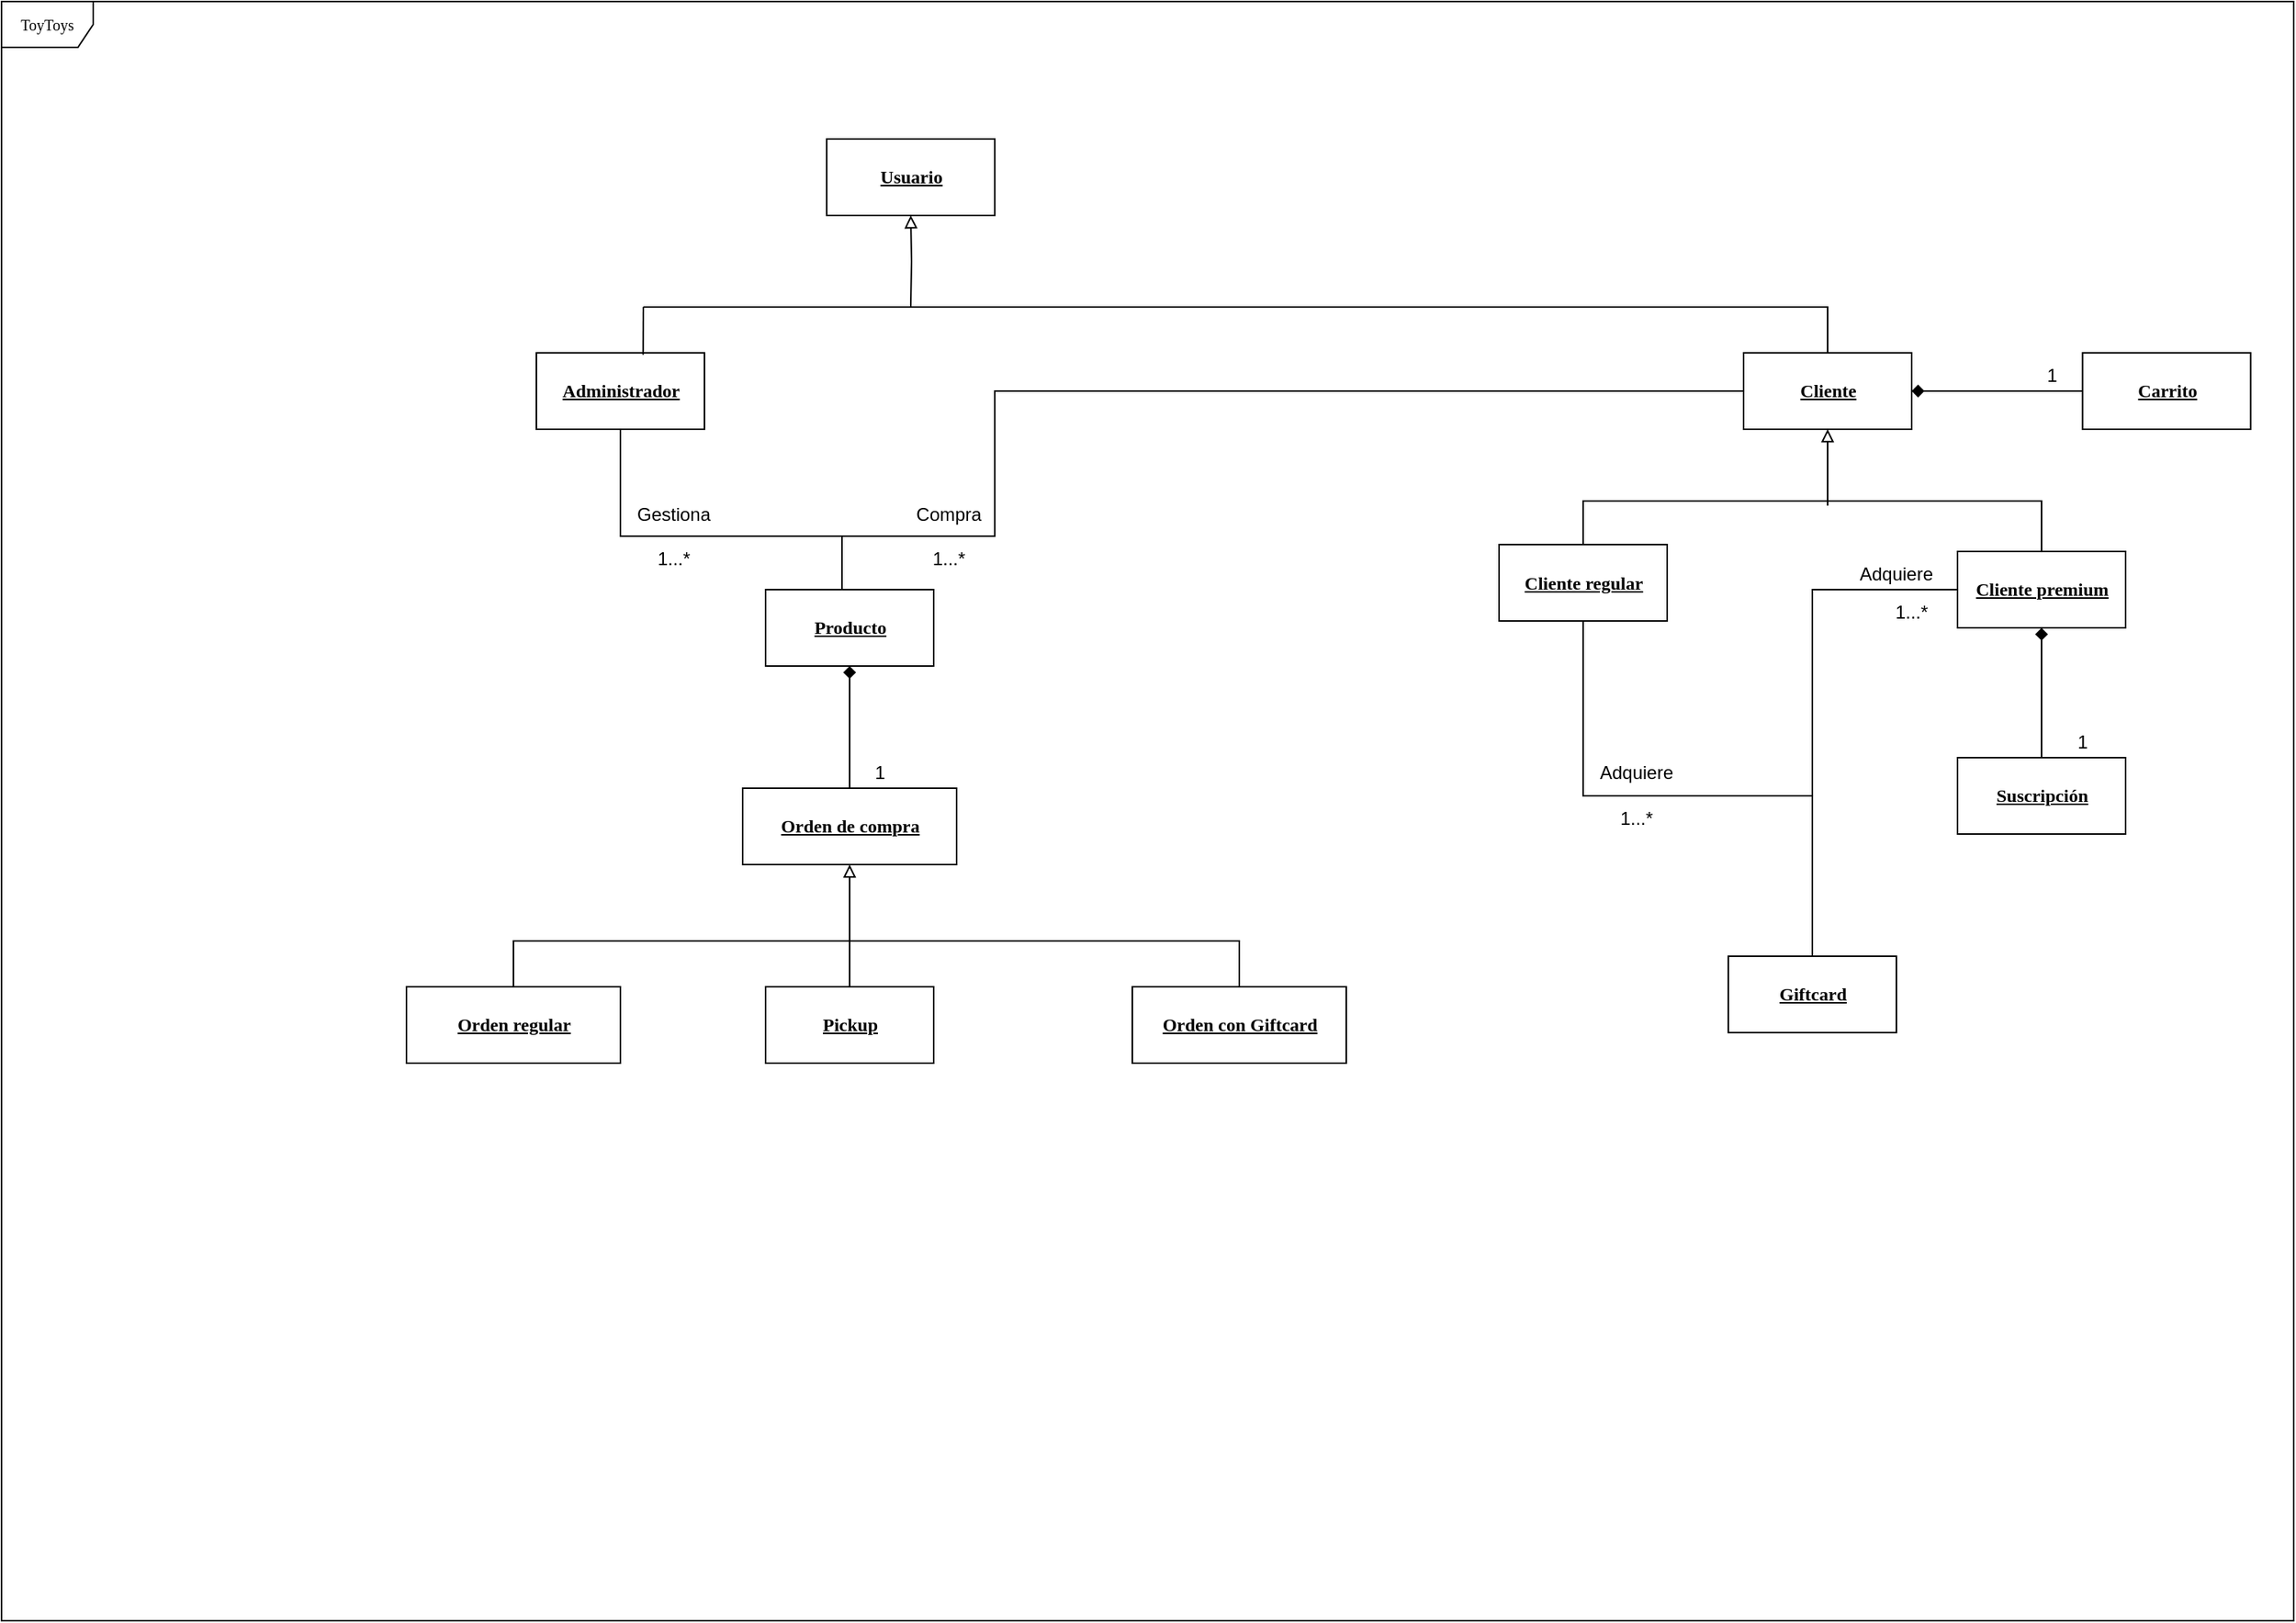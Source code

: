 <mxfile version="10.7.7" type="github"><diagram name="Page-1" id="c4acf3e9-155e-7222-9cf6-157b1a14988f"><mxGraphModel dx="1530" dy="396" grid="1" gridSize="10" guides="1" tooltips="1" connect="1" arrows="1" fold="1" page="1" pageScale="1" pageWidth="850" pageHeight="1100" background="#ffffff" math="0" shadow="0"><root><mxCell id="0"/><mxCell id="1" parent="0"/><mxCell id="17acba5748e5396b-1" value="ToyToys" style="shape=umlFrame;whiteSpace=wrap;html=1;rounded=0;shadow=0;comic=0;labelBackgroundColor=none;strokeColor=#000000;strokeWidth=1;fillColor=#ffffff;fontFamily=Verdana;fontSize=10;fontColor=#000000;align=center;" parent="1" vertex="1"><mxGeometry x="-130" y="20" width="1500" height="1060" as="geometry"/></mxCell><mxCell id="xqUl4XBf6OIJKsTc3l8A-2" value="" style="edgeStyle=orthogonalEdgeStyle;rounded=0;orthogonalLoop=1;jettySize=auto;html=1;endArrow=block;endFill=0;entryX=0.5;entryY=1;entryDx=0;entryDy=0;" edge="1" parent="1" target="5d2195bd80daf111-14"><mxGeometry relative="1" as="geometry"><mxPoint x="465" y="220" as="sourcePoint"/></mxGeometry></mxCell><mxCell id="5d2195bd80daf111-14" value="&lt;u&gt;&lt;font size=&quot;1&quot;&gt;&lt;b style=&quot;font-size: 12px&quot;&gt;Usuario&lt;/b&gt;&lt;/font&gt;&lt;/u&gt;&lt;br&gt;" style="html=1;rounded=0;shadow=0;comic=0;labelBackgroundColor=none;strokeColor=#000000;strokeWidth=1;fillColor=#ffffff;fontFamily=Verdana;fontSize=10;fontColor=#000000;align=center;" parent="1" vertex="1"><mxGeometry x="410" y="110" width="110" height="50" as="geometry"/></mxCell><mxCell id="xqUl4XBf6OIJKsTc3l8A-10" value="" style="edgeStyle=orthogonalEdgeStyle;rounded=0;orthogonalLoop=1;jettySize=auto;html=1;endArrow=none;endFill=0;entryX=0.5;entryY=0;entryDx=0;entryDy=0;" edge="1" parent="1" source="xqUl4XBf6OIJKsTc3l8A-1" target="xqUl4XBf6OIJKsTc3l8A-9"><mxGeometry relative="1" as="geometry"><Array as="points"><mxPoint x="275" y="370"/><mxPoint x="420" y="370"/></Array></mxGeometry></mxCell><mxCell id="xqUl4XBf6OIJKsTc3l8A-1" value="&lt;u&gt;&lt;font size=&quot;1&quot;&gt;&lt;b style=&quot;font-size: 12px&quot;&gt;Administrador&lt;/b&gt;&lt;/font&gt;&lt;/u&gt;&lt;br&gt;" style="html=1;rounded=0;shadow=0;comic=0;labelBackgroundColor=none;strokeColor=#000000;strokeWidth=1;fillColor=#ffffff;fontFamily=Verdana;fontSize=10;fontColor=#000000;align=center;" vertex="1" parent="1"><mxGeometry x="220" y="250" width="110" height="50" as="geometry"/></mxCell><mxCell id="xqUl4XBf6OIJKsTc3l8A-18" value="" style="edgeStyle=orthogonalEdgeStyle;rounded=0;orthogonalLoop=1;jettySize=auto;html=1;startArrow=diamond;startFill=1;endArrow=none;endFill=0;" edge="1" parent="1" source="xqUl4XBf6OIJKsTc3l8A-9" target="xqUl4XBf6OIJKsTc3l8A-17"><mxGeometry relative="1" as="geometry"/></mxCell><mxCell id="xqUl4XBf6OIJKsTc3l8A-9" value="&lt;u&gt;&lt;font size=&quot;1&quot;&gt;&lt;b style=&quot;font-size: 12px&quot;&gt;Producto&lt;/b&gt;&lt;/font&gt;&lt;/u&gt;&lt;br&gt;" style="html=1;rounded=0;shadow=0;comic=0;labelBackgroundColor=none;strokeColor=#000000;strokeWidth=1;fillColor=#ffffff;fontFamily=Verdana;fontSize=10;fontColor=#000000;align=center;" vertex="1" parent="1"><mxGeometry x="370" y="405" width="110" height="50" as="geometry"/></mxCell><mxCell id="xqUl4XBf6OIJKsTc3l8A-34" value="" style="edgeStyle=orthogonalEdgeStyle;rounded=0;orthogonalLoop=1;jettySize=auto;html=1;startArrow=block;startFill=0;endArrow=none;endFill=0;entryX=0.5;entryY=0;entryDx=0;entryDy=0;" edge="1" parent="1" source="xqUl4XBf6OIJKsTc3l8A-17" target="xqUl4XBf6OIJKsTc3l8A-33"><mxGeometry relative="1" as="geometry"><mxPoint x="420" y="630" as="targetPoint"/></mxGeometry></mxCell><mxCell id="xqUl4XBf6OIJKsTc3l8A-17" value="&lt;u&gt;&lt;font size=&quot;1&quot;&gt;&lt;b style=&quot;font-size: 12px&quot;&gt;Orden de compra&lt;/b&gt;&lt;/font&gt;&lt;/u&gt;&lt;br&gt;" style="html=1;rounded=0;shadow=0;comic=0;labelBackgroundColor=none;strokeColor=#000000;strokeWidth=1;fillColor=#ffffff;fontFamily=Verdana;fontSize=10;fontColor=#000000;align=center;" vertex="1" parent="1"><mxGeometry x="355" y="535" width="140" height="50" as="geometry"/></mxCell><mxCell id="xqUl4XBf6OIJKsTc3l8A-33" value="&lt;u&gt;&lt;font size=&quot;1&quot;&gt;&lt;b style=&quot;font-size: 12px&quot;&gt;Pickup&lt;/b&gt;&lt;/font&gt;&lt;/u&gt;&lt;br&gt;" style="html=1;rounded=0;shadow=0;comic=0;labelBackgroundColor=none;strokeColor=#000000;strokeWidth=1;fillColor=#ffffff;fontFamily=Verdana;fontSize=10;fontColor=#000000;align=center;" vertex="1" parent="1"><mxGeometry x="370" y="665" width="110" height="50" as="geometry"/></mxCell><mxCell id="5d2195bd80daf111-31" style="edgeStyle=orthogonalEdgeStyle;rounded=0;html=1;labelBackgroundColor=none;startFill=0;endArrow=none;endFill=0;endSize=10;fontFamily=Verdana;fontSize=10;entryX=0.5;entryY=0;entryDx=0;entryDy=0;" parent="1" target="xqUl4XBf6OIJKsTc3l8A-6" edge="1"><mxGeometry relative="1" as="geometry"><Array as="points"><mxPoint x="1065" y="220"/></Array><mxPoint x="290" y="220" as="sourcePoint"/><mxPoint x="690" y="249" as="targetPoint"/></mxGeometry></mxCell><mxCell id="xqUl4XBf6OIJKsTc3l8A-5" value="" style="endArrow=none;html=1;entryX=0.635;entryY=0.024;entryDx=0;entryDy=0;entryPerimeter=0;endFill=0;" edge="1" parent="1" target="xqUl4XBf6OIJKsTc3l8A-1"><mxGeometry width="50" height="50" relative="1" as="geometry"><mxPoint x="290" y="220" as="sourcePoint"/><mxPoint x="240" y="160.091" as="targetPoint"/></mxGeometry></mxCell><mxCell id="xqUl4XBf6OIJKsTc3l8A-11" style="edgeStyle=orthogonalEdgeStyle;rounded=0;orthogonalLoop=1;jettySize=auto;html=1;exitX=0;exitY=0.5;exitDx=0;exitDy=0;startArrow=none;startFill=0;endArrow=none;endFill=0;" edge="1" parent="1" source="xqUl4XBf6OIJKsTc3l8A-6"><mxGeometry relative="1" as="geometry"><mxPoint x="420" y="370" as="targetPoint"/><Array as="points"><mxPoint x="520" y="275"/><mxPoint x="520" y="370"/><mxPoint x="480" y="370"/></Array></mxGeometry></mxCell><mxCell id="xqUl4XBf6OIJKsTc3l8A-21" value="" style="edgeStyle=orthogonalEdgeStyle;rounded=0;orthogonalLoop=1;jettySize=auto;html=1;startArrow=diamond;startFill=1;endArrow=none;endFill=0;" edge="1" parent="1" source="xqUl4XBf6OIJKsTc3l8A-6" target="xqUl4XBf6OIJKsTc3l8A-20"><mxGeometry relative="1" as="geometry"/></mxCell><mxCell id="xqUl4XBf6OIJKsTc3l8A-26" value="" style="edgeStyle=orthogonalEdgeStyle;rounded=0;orthogonalLoop=1;jettySize=auto;html=1;startArrow=block;startFill=0;endArrow=none;endFill=0;exitX=0.5;exitY=1;exitDx=0;exitDy=0;" edge="1" parent="1" source="xqUl4XBf6OIJKsTc3l8A-6"><mxGeometry relative="1" as="geometry"><mxPoint x="1065" y="350" as="targetPoint"/><Array as="points"><mxPoint x="1065" y="325"/></Array></mxGeometry></mxCell><mxCell id="xqUl4XBf6OIJKsTc3l8A-6" value="&lt;u&gt;&lt;font size=&quot;1&quot;&gt;&lt;b style=&quot;font-size: 12px&quot;&gt;Cliente&lt;/b&gt;&lt;/font&gt;&lt;/u&gt;&lt;br&gt;" style="html=1;rounded=0;shadow=0;comic=0;labelBackgroundColor=none;strokeColor=#000000;strokeWidth=1;fillColor=#ffffff;fontFamily=Verdana;fontSize=10;fontColor=#000000;align=center;" vertex="1" parent="1"><mxGeometry x="1010" y="250" width="110" height="50" as="geometry"/></mxCell><mxCell id="xqUl4XBf6OIJKsTc3l8A-41" style="edgeStyle=orthogonalEdgeStyle;rounded=0;orthogonalLoop=1;jettySize=auto;html=1;exitX=0.5;exitY=1;exitDx=0;exitDy=0;entryX=0.5;entryY=0;entryDx=0;entryDy=0;startArrow=none;startFill=0;endArrow=none;endFill=0;" edge="1" parent="1" source="xqUl4XBf6OIJKsTc3l8A-25" target="xqUl4XBf6OIJKsTc3l8A-39"><mxGeometry relative="1" as="geometry"><Array as="points"><mxPoint x="905" y="540"/><mxPoint x="1055" y="540"/></Array></mxGeometry></mxCell><mxCell id="xqUl4XBf6OIJKsTc3l8A-25" value="&lt;span style=&quot;font-size: 12px&quot;&gt;&lt;b&gt;&lt;u&gt;Cliente regular&lt;/u&gt;&lt;/b&gt;&lt;/span&gt;" style="html=1;rounded=0;shadow=0;comic=0;labelBackgroundColor=none;strokeColor=#000000;strokeWidth=1;fillColor=#ffffff;fontFamily=Verdana;fontSize=10;fontColor=#000000;align=center;" vertex="1" parent="1"><mxGeometry x="850" y="375.5" width="110" height="50" as="geometry"/></mxCell><mxCell id="xqUl4XBf6OIJKsTc3l8A-20" value="&lt;u&gt;&lt;font size=&quot;1&quot;&gt;&lt;b style=&quot;font-size: 12px&quot;&gt;Carrito&lt;/b&gt;&lt;/font&gt;&lt;/u&gt;&lt;br&gt;" style="html=1;rounded=0;shadow=0;comic=0;labelBackgroundColor=none;strokeColor=#000000;strokeWidth=1;fillColor=#ffffff;fontFamily=Verdana;fontSize=10;fontColor=#000000;align=center;" vertex="1" parent="1"><mxGeometry x="1231.818" y="250" width="110" height="50" as="geometry"/></mxCell><mxCell id="xqUl4XBf6OIJKsTc3l8A-12" value="Gestiona" style="text;html=1;strokeColor=none;fillColor=none;align=center;verticalAlign=middle;whiteSpace=wrap;rounded=0;" vertex="1" parent="1"><mxGeometry x="290" y="346.364" width="40" height="20" as="geometry"/></mxCell><mxCell id="xqUl4XBf6OIJKsTc3l8A-13" value="Compra" style="text;html=1;strokeColor=none;fillColor=none;align=center;verticalAlign=middle;whiteSpace=wrap;rounded=0;" vertex="1" parent="1"><mxGeometry x="470" y="346.364" width="40" height="20" as="geometry"/></mxCell><mxCell id="xqUl4XBf6OIJKsTc3l8A-14" value="1...*" style="text;html=1;strokeColor=none;fillColor=none;align=center;verticalAlign=middle;whiteSpace=wrap;rounded=0;" vertex="1" parent="1"><mxGeometry x="290" y="375.455" width="40" height="20" as="geometry"/></mxCell><mxCell id="xqUl4XBf6OIJKsTc3l8A-16" value="1...*" style="text;html=1;strokeColor=none;fillColor=none;align=center;verticalAlign=middle;whiteSpace=wrap;rounded=0;" vertex="1" parent="1"><mxGeometry x="470" y="375.455" width="40" height="20" as="geometry"/></mxCell><mxCell id="xqUl4XBf6OIJKsTc3l8A-19" value="1" style="text;html=1;strokeColor=none;fillColor=none;align=center;verticalAlign=middle;whiteSpace=wrap;rounded=0;" vertex="1" parent="1"><mxGeometry x="425" y="514.955" width="40" height="20" as="geometry"/></mxCell><mxCell id="xqUl4XBf6OIJKsTc3l8A-23" value="1" style="text;html=1;strokeColor=none;fillColor=none;align=center;verticalAlign=middle;whiteSpace=wrap;rounded=0;" vertex="1" parent="1"><mxGeometry x="1192" y="254.955" width="40" height="20" as="geometry"/></mxCell><mxCell id="xqUl4XBf6OIJKsTc3l8A-27" style="edgeStyle=orthogonalEdgeStyle;rounded=0;html=1;labelBackgroundColor=none;startFill=0;endArrow=none;endFill=0;endSize=10;fontFamily=Verdana;fontSize=10;exitX=0.5;exitY=0;exitDx=0;exitDy=0;entryX=0.5;entryY=0;entryDx=0;entryDy=0;" edge="1" parent="1" source="xqUl4XBf6OIJKsTc3l8A-25" target="xqUl4XBf6OIJKsTc3l8A-29"><mxGeometry relative="1" as="geometry"><Array as="points"><mxPoint x="905" y="347"/><mxPoint x="1205" y="347"/></Array><mxPoint x="670" y="347" as="sourcePoint"/><mxPoint x="910" y="346.5" as="targetPoint"/></mxGeometry></mxCell><mxCell id="xqUl4XBf6OIJKsTc3l8A-31" value="" style="edgeStyle=orthogonalEdgeStyle;rounded=0;orthogonalLoop=1;jettySize=auto;html=1;startArrow=diamond;startFill=1;endArrow=none;endFill=0;" edge="1" parent="1" source="xqUl4XBf6OIJKsTc3l8A-29" target="xqUl4XBf6OIJKsTc3l8A-30"><mxGeometry relative="1" as="geometry"/></mxCell><mxCell id="xqUl4XBf6OIJKsTc3l8A-29" value="&lt;span style=&quot;font-size: 12px&quot;&gt;&lt;b&gt;&lt;u&gt;Cliente premium&lt;/u&gt;&lt;/b&gt;&lt;/span&gt;" style="html=1;rounded=0;shadow=0;comic=0;labelBackgroundColor=none;strokeColor=#000000;strokeWidth=1;fillColor=#ffffff;fontFamily=Verdana;fontSize=10;fontColor=#000000;align=center;" vertex="1" parent="1"><mxGeometry x="1150" y="380" width="110" height="50" as="geometry"/></mxCell><mxCell id="xqUl4XBf6OIJKsTc3l8A-40" value="" style="edgeStyle=orthogonalEdgeStyle;rounded=0;orthogonalLoop=1;jettySize=auto;html=1;startArrow=none;startFill=0;endArrow=none;endFill=0;exitX=0;exitY=0.5;exitDx=0;exitDy=0;" edge="1" parent="1" source="xqUl4XBf6OIJKsTc3l8A-29" target="xqUl4XBf6OIJKsTc3l8A-39"><mxGeometry relative="1" as="geometry"/></mxCell><mxCell id="xqUl4XBf6OIJKsTc3l8A-30" value="&lt;span style=&quot;font-size: 12px&quot;&gt;&lt;b&gt;&lt;u&gt;Suscripción&lt;/u&gt;&lt;/b&gt;&lt;/span&gt;" style="html=1;rounded=0;shadow=0;comic=0;labelBackgroundColor=none;strokeColor=#000000;strokeWidth=1;fillColor=#ffffff;fontFamily=Verdana;fontSize=10;fontColor=#000000;align=center;" vertex="1" parent="1"><mxGeometry x="1150" y="515" width="110" height="50" as="geometry"/></mxCell><mxCell id="xqUl4XBf6OIJKsTc3l8A-39" value="&lt;span style=&quot;font-size: 12px&quot;&gt;&lt;b&gt;&lt;u&gt;Giftcard&lt;/u&gt;&lt;/b&gt;&lt;/span&gt;" style="html=1;rounded=0;shadow=0;comic=0;labelBackgroundColor=none;strokeColor=#000000;strokeWidth=1;fillColor=#ffffff;fontFamily=Verdana;fontSize=10;fontColor=#000000;align=center;" vertex="1" parent="1"><mxGeometry x="1000" y="645" width="110" height="50" as="geometry"/></mxCell><mxCell id="xqUl4XBf6OIJKsTc3l8A-32" value="1" style="text;html=1;strokeColor=none;fillColor=none;align=center;verticalAlign=middle;whiteSpace=wrap;rounded=0;" vertex="1" parent="1"><mxGeometry x="1212" y="494.955" width="40" height="20" as="geometry"/></mxCell><mxCell id="xqUl4XBf6OIJKsTc3l8A-36" style="edgeStyle=orthogonalEdgeStyle;rounded=0;html=1;labelBackgroundColor=none;startFill=0;endArrow=none;endFill=0;endSize=10;fontFamily=Verdana;fontSize=10;entryX=0.5;entryY=0;entryDx=0;entryDy=0;" edge="1" parent="1" source="xqUl4XBf6OIJKsTc3l8A-38" target="xqUl4XBf6OIJKsTc3l8A-37"><mxGeometry relative="1" as="geometry"><Array as="points"><mxPoint x="205" y="635"/><mxPoint x="680" y="635"/></Array><mxPoint x="220" y="634.909" as="sourcePoint"/><mxPoint x="705" y="664.909" as="targetPoint"/></mxGeometry></mxCell><mxCell id="xqUl4XBf6OIJKsTc3l8A-37" value="&lt;span style=&quot;font-size: 12px&quot;&gt;&lt;b&gt;&lt;u&gt;Orden con Giftcard&lt;/u&gt;&lt;/b&gt;&lt;/span&gt;" style="html=1;rounded=0;shadow=0;comic=0;labelBackgroundColor=none;strokeColor=#000000;strokeWidth=1;fillColor=#ffffff;fontFamily=Verdana;fontSize=10;fontColor=#000000;align=center;" vertex="1" parent="1"><mxGeometry x="610" y="665" width="140" height="50" as="geometry"/></mxCell><mxCell id="xqUl4XBf6OIJKsTc3l8A-38" value="&lt;span style=&quot;font-size: 12px&quot;&gt;&lt;b&gt;&lt;u&gt;Orden regular&lt;/u&gt;&lt;/b&gt;&lt;/span&gt;" style="html=1;rounded=0;shadow=0;comic=0;labelBackgroundColor=none;strokeColor=#000000;strokeWidth=1;fillColor=#ffffff;fontFamily=Verdana;fontSize=10;fontColor=#000000;align=center;" vertex="1" parent="1"><mxGeometry x="135" y="665" width="140" height="50" as="geometry"/></mxCell><mxCell id="xqUl4XBf6OIJKsTc3l8A-42" value="Adquiere" style="text;html=1;strokeColor=none;fillColor=none;align=center;verticalAlign=middle;whiteSpace=wrap;rounded=0;" vertex="1" parent="1"><mxGeometry x="920" y="514.955" width="40" height="20" as="geometry"/></mxCell><mxCell id="xqUl4XBf6OIJKsTc3l8A-43" value="Adquiere" style="text;html=1;strokeColor=none;fillColor=none;align=center;verticalAlign=middle;whiteSpace=wrap;rounded=0;" vertex="1" parent="1"><mxGeometry x="1090" y="384.955" width="40" height="20" as="geometry"/></mxCell><mxCell id="xqUl4XBf6OIJKsTc3l8A-44" value="1...*" style="text;html=1;strokeColor=none;fillColor=none;align=center;verticalAlign=middle;whiteSpace=wrap;rounded=0;" vertex="1" parent="1"><mxGeometry x="920" y="544.955" width="40" height="20" as="geometry"/></mxCell><mxCell id="xqUl4XBf6OIJKsTc3l8A-45" value="1...*" style="text;html=1;strokeColor=none;fillColor=none;align=center;verticalAlign=middle;whiteSpace=wrap;rounded=0;" vertex="1" parent="1"><mxGeometry x="1100" y="409.955" width="40" height="20" as="geometry"/></mxCell></root></mxGraphModel></diagram></mxfile>